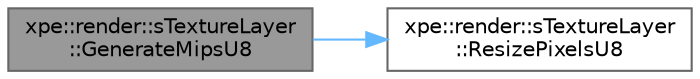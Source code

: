 digraph "xpe::render::sTextureLayer::GenerateMipsU8"
{
 // LATEX_PDF_SIZE
  bgcolor="transparent";
  edge [fontname=Helvetica,fontsize=10,labelfontname=Helvetica,labelfontsize=10];
  node [fontname=Helvetica,fontsize=10,shape=box,height=0.2,width=0.4];
  rankdir="LR";
  Node1 [id="Node000001",label="xpe::render::sTextureLayer\l::GenerateMipsU8",height=0.2,width=0.4,color="gray40", fillcolor="grey60", style="filled", fontcolor="black",tooltip=" "];
  Node1 -> Node2 [id="edge3_Node000001_Node000002",color="steelblue1",style="solid",tooltip=" "];
  Node2 [id="Node000002",label="xpe::render::sTextureLayer\l::ResizePixelsU8",height=0.2,width=0.4,color="grey40", fillcolor="white", style="filled",URL="$structxpe_1_1render_1_1s_texture_layer.html#aa1a0a8fefcc48efa8229cd8e9d0ff7c8",tooltip=" "];
}
